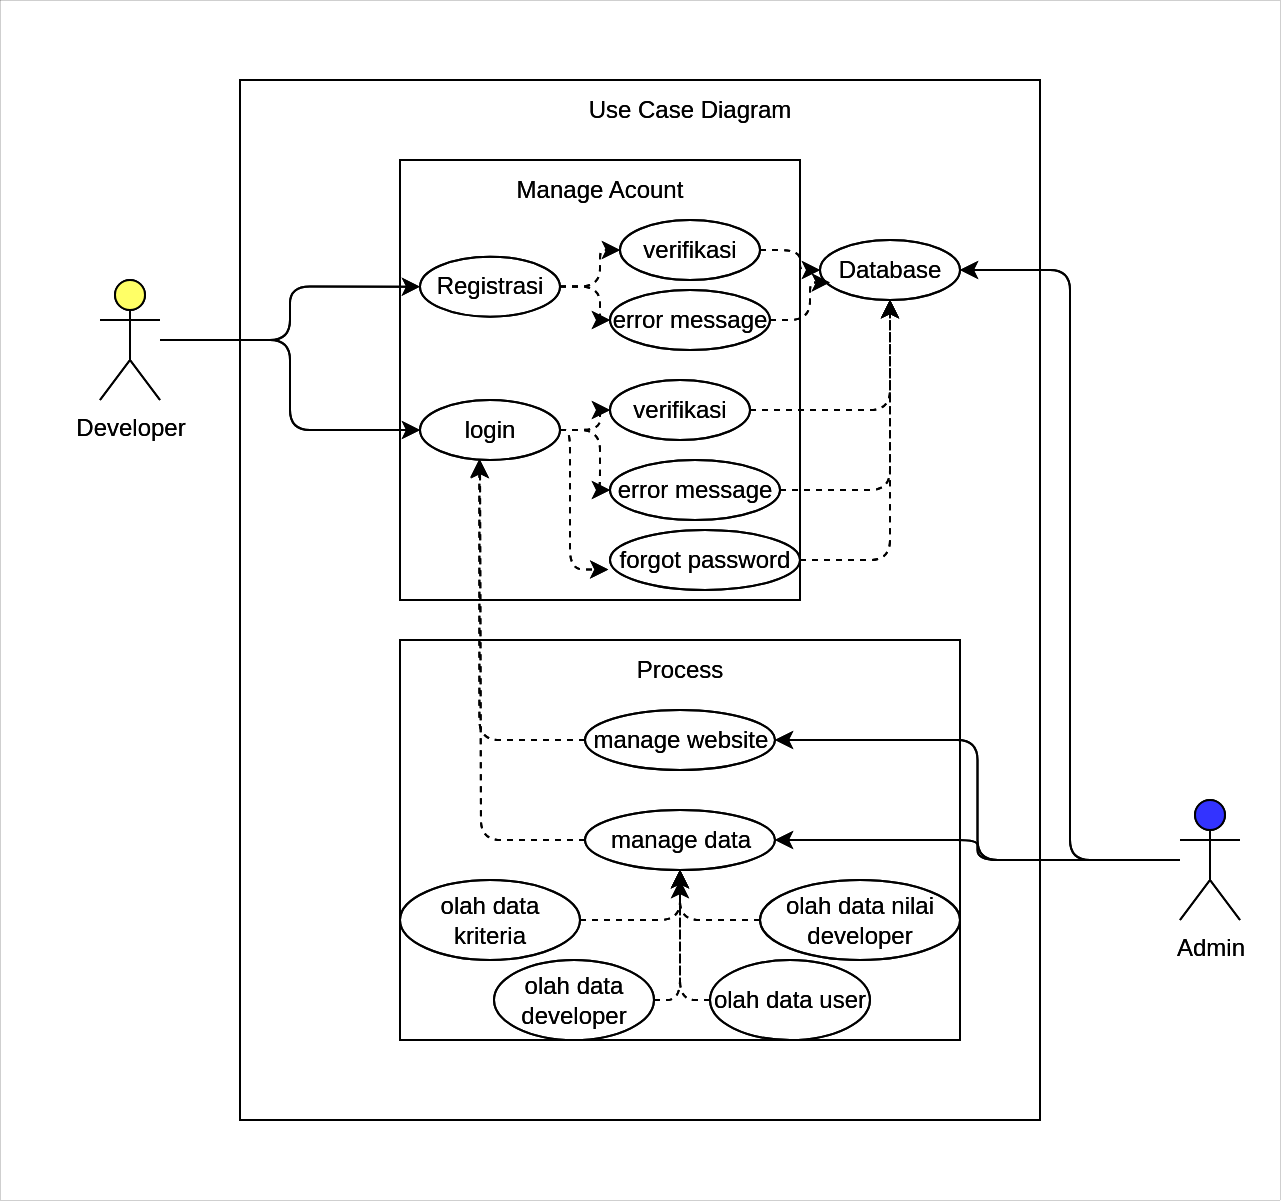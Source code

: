 <mxfile version="15.5.9" type="device"><diagram id="W-gY0tECGD8laoMd1Hsi" name="Page-1"><mxGraphModel dx="1038" dy="513" grid="1" gridSize="10" guides="1" tooltips="1" connect="1" arrows="1" fold="1" page="1" pageScale="1" pageWidth="850" pageHeight="1100" math="0" shadow="0"><root><mxCell id="0"/><mxCell id="1" parent="0"/><mxCell id="PV979I8OCOSR9pc5ZpjE-52" style="edgeStyle=orthogonalEdgeStyle;rounded=1;orthogonalLoop=1;jettySize=auto;html=1;entryX=0;entryY=0.5;entryDx=0;entryDy=0;strokeWidth=1;" parent="1" source="PV979I8OCOSR9pc5ZpjE-1" target="PV979I8OCOSR9pc5ZpjE-10" edge="1"><mxGeometry relative="1" as="geometry"/></mxCell><mxCell id="PV979I8OCOSR9pc5ZpjE-53" style="edgeStyle=orthogonalEdgeStyle;rounded=1;orthogonalLoop=1;jettySize=auto;html=1;entryX=0;entryY=0.5;entryDx=0;entryDy=0;strokeWidth=1;" parent="1" source="PV979I8OCOSR9pc5ZpjE-1" target="PV979I8OCOSR9pc5ZpjE-23" edge="1"><mxGeometry relative="1" as="geometry"/></mxCell><mxCell id="PV979I8OCOSR9pc5ZpjE-1" value="Developer&lt;br&gt;" style="shape=umlActor;verticalLabelPosition=bottom;verticalAlign=top;html=1;outlineConnect=0;fillColor=#FFFF66;" parent="1" vertex="1"><mxGeometry x="130" y="260" width="30" height="60" as="geometry"/></mxCell><mxCell id="PV979I8OCOSR9pc5ZpjE-44" style="edgeStyle=orthogonalEdgeStyle;rounded=1;orthogonalLoop=1;jettySize=auto;html=1;entryX=1;entryY=0.5;entryDx=0;entryDy=0;strokeWidth=1;" parent="1" source="PV979I8OCOSR9pc5ZpjE-4" target="PV979I8OCOSR9pc5ZpjE-14" edge="1"><mxGeometry relative="1" as="geometry"/></mxCell><mxCell id="PV979I8OCOSR9pc5ZpjE-55" style="edgeStyle=orthogonalEdgeStyle;rounded=1;orthogonalLoop=1;jettySize=auto;html=1;entryX=1;entryY=0.5;entryDx=0;entryDy=0;strokeWidth=1;" parent="1" source="PV979I8OCOSR9pc5ZpjE-4" target="PV979I8OCOSR9pc5ZpjE-47" edge="1"><mxGeometry relative="1" as="geometry"/></mxCell><mxCell id="PV979I8OCOSR9pc5ZpjE-56" style="edgeStyle=orthogonalEdgeStyle;rounded=1;orthogonalLoop=1;jettySize=auto;html=1;entryX=1;entryY=0.5;entryDx=0;entryDy=0;strokeWidth=1;" parent="1" source="PV979I8OCOSR9pc5ZpjE-4" target="PV979I8OCOSR9pc5ZpjE-49" edge="1"><mxGeometry relative="1" as="geometry"/></mxCell><mxCell id="PV979I8OCOSR9pc5ZpjE-4" value="Admin&lt;br&gt;" style="shape=umlActor;verticalLabelPosition=bottom;verticalAlign=top;html=1;outlineConnect=0;fillColor=#3333FF;" parent="1" vertex="1"><mxGeometry x="670" y="520" width="30" height="60" as="geometry"/></mxCell><mxCell id="PV979I8OCOSR9pc5ZpjE-5" value="" style="rounded=0;whiteSpace=wrap;html=1;fillColor=none;" parent="1" vertex="1"><mxGeometry x="200" y="160" width="400" height="520" as="geometry"/></mxCell><mxCell id="PV979I8OCOSR9pc5ZpjE-6" value="" style="rounded=0;whiteSpace=wrap;html=1;labelBackgroundColor=#E1D5E7;fillColor=none;" parent="1" vertex="1"><mxGeometry x="280" y="200" width="200" height="220" as="geometry"/></mxCell><mxCell id="PV979I8OCOSR9pc5ZpjE-8" value="Manage Acount" style="text;html=1;strokeColor=none;fillColor=none;align=center;verticalAlign=middle;whiteSpace=wrap;rounded=0;labelBackgroundColor=none;" parent="1" vertex="1"><mxGeometry x="325" y="200" width="110" height="30" as="geometry"/></mxCell><mxCell id="PV979I8OCOSR9pc5ZpjE-9" value="Use Case Diagram" style="text;html=1;strokeColor=none;fillColor=none;align=center;verticalAlign=middle;whiteSpace=wrap;rounded=0;labelBackgroundColor=none;" parent="1" vertex="1"><mxGeometry x="370" y="160" width="110" height="30" as="geometry"/></mxCell><mxCell id="PV979I8OCOSR9pc5ZpjE-32" style="edgeStyle=orthogonalEdgeStyle;rounded=1;orthogonalLoop=1;jettySize=auto;html=1;entryX=0;entryY=0.5;entryDx=0;entryDy=0;dashed=1;strokeWidth=1;" parent="1" source="PV979I8OCOSR9pc5ZpjE-10" target="PV979I8OCOSR9pc5ZpjE-12" edge="1"><mxGeometry relative="1" as="geometry"/></mxCell><mxCell id="PV979I8OCOSR9pc5ZpjE-33" style="edgeStyle=orthogonalEdgeStyle;rounded=1;orthogonalLoop=1;jettySize=auto;html=1;entryX=0;entryY=0.5;entryDx=0;entryDy=0;dashed=1;strokeWidth=1;" parent="1" source="PV979I8OCOSR9pc5ZpjE-10" target="PV979I8OCOSR9pc5ZpjE-27" edge="1"><mxGeometry relative="1" as="geometry"/></mxCell><mxCell id="PV979I8OCOSR9pc5ZpjE-10" value="Registrasi" style="ellipse;whiteSpace=wrap;html=1;labelBackgroundColor=none;fillColor=none;" parent="1" vertex="1"><mxGeometry x="290" y="248.34" width="70" height="30" as="geometry"/></mxCell><mxCell id="PV979I8OCOSR9pc5ZpjE-31" style="edgeStyle=orthogonalEdgeStyle;rounded=1;orthogonalLoop=1;jettySize=auto;html=1;dashed=1;strokeWidth=1;" parent="1" source="PV979I8OCOSR9pc5ZpjE-12" target="PV979I8OCOSR9pc5ZpjE-14" edge="1"><mxGeometry relative="1" as="geometry"/></mxCell><mxCell id="PV979I8OCOSR9pc5ZpjE-12" value="verifikasi" style="ellipse;whiteSpace=wrap;html=1;labelBackgroundColor=none;fillColor=none;" parent="1" vertex="1"><mxGeometry x="390" y="230" width="70" height="30" as="geometry"/></mxCell><mxCell id="PV979I8OCOSR9pc5ZpjE-14" value="Database" style="ellipse;whiteSpace=wrap;html=1;labelBackgroundColor=none;fillColor=none;" parent="1" vertex="1"><mxGeometry x="490" y="240" width="70" height="30" as="geometry"/></mxCell><mxCell id="PV979I8OCOSR9pc5ZpjE-37" style="edgeStyle=orthogonalEdgeStyle;rounded=1;orthogonalLoop=1;jettySize=auto;html=1;dashed=1;strokeWidth=1;" parent="1" source="PV979I8OCOSR9pc5ZpjE-23" target="PV979I8OCOSR9pc5ZpjE-24" edge="1"><mxGeometry relative="1" as="geometry"/></mxCell><mxCell id="PV979I8OCOSR9pc5ZpjE-38" style="edgeStyle=orthogonalEdgeStyle;rounded=1;orthogonalLoop=1;jettySize=auto;html=1;dashed=1;strokeWidth=1;" parent="1" source="PV979I8OCOSR9pc5ZpjE-23" target="PV979I8OCOSR9pc5ZpjE-34" edge="1"><mxGeometry relative="1" as="geometry"/></mxCell><mxCell id="PV979I8OCOSR9pc5ZpjE-39" style="edgeStyle=orthogonalEdgeStyle;rounded=1;orthogonalLoop=1;jettySize=auto;html=1;entryX=-0.009;entryY=0.658;entryDx=0;entryDy=0;entryPerimeter=0;dashed=1;strokeWidth=1;" parent="1" source="PV979I8OCOSR9pc5ZpjE-23" target="PV979I8OCOSR9pc5ZpjE-35" edge="1"><mxGeometry relative="1" as="geometry"><Array as="points"><mxPoint x="365" y="335"/><mxPoint x="365" y="405"/></Array></mxGeometry></mxCell><mxCell id="PV979I8OCOSR9pc5ZpjE-23" value="login" style="ellipse;whiteSpace=wrap;html=1;labelBackgroundColor=none;fillColor=none;" parent="1" vertex="1"><mxGeometry x="290" y="320" width="70" height="30" as="geometry"/></mxCell><mxCell id="PV979I8OCOSR9pc5ZpjE-40" style="edgeStyle=orthogonalEdgeStyle;rounded=1;orthogonalLoop=1;jettySize=auto;html=1;dashed=1;strokeWidth=1;" parent="1" source="PV979I8OCOSR9pc5ZpjE-24" target="PV979I8OCOSR9pc5ZpjE-14" edge="1"><mxGeometry relative="1" as="geometry"/></mxCell><mxCell id="PV979I8OCOSR9pc5ZpjE-24" value="verifikasi" style="ellipse;whiteSpace=wrap;html=1;labelBackgroundColor=none;fillColor=none;" parent="1" vertex="1"><mxGeometry x="385" y="310" width="70" height="30" as="geometry"/></mxCell><mxCell id="PV979I8OCOSR9pc5ZpjE-30" style="edgeStyle=orthogonalEdgeStyle;rounded=1;orthogonalLoop=1;jettySize=auto;html=1;entryX=0.071;entryY=0.707;entryDx=0;entryDy=0;entryPerimeter=0;dashed=1;" parent="1" source="PV979I8OCOSR9pc5ZpjE-27" target="PV979I8OCOSR9pc5ZpjE-14" edge="1"><mxGeometry relative="1" as="geometry"/></mxCell><mxCell id="PV979I8OCOSR9pc5ZpjE-27" value="error message" style="ellipse;whiteSpace=wrap;html=1;labelBackgroundColor=none;fillColor=none;" parent="1" vertex="1"><mxGeometry x="385" y="265" width="80" height="30" as="geometry"/></mxCell><mxCell id="PV979I8OCOSR9pc5ZpjE-41" style="edgeStyle=orthogonalEdgeStyle;rounded=1;orthogonalLoop=1;jettySize=auto;html=1;entryX=0.5;entryY=1;entryDx=0;entryDy=0;dashed=1;strokeWidth=1;" parent="1" source="PV979I8OCOSR9pc5ZpjE-34" target="PV979I8OCOSR9pc5ZpjE-14" edge="1"><mxGeometry relative="1" as="geometry"/></mxCell><mxCell id="PV979I8OCOSR9pc5ZpjE-34" value="error message" style="ellipse;whiteSpace=wrap;html=1;labelBackgroundColor=none;fillColor=none;" parent="1" vertex="1"><mxGeometry x="385" y="350" width="85" height="30" as="geometry"/></mxCell><mxCell id="PV979I8OCOSR9pc5ZpjE-42" style="edgeStyle=orthogonalEdgeStyle;rounded=1;orthogonalLoop=1;jettySize=auto;html=1;entryX=0.5;entryY=1;entryDx=0;entryDy=0;dashed=1;strokeWidth=1;" parent="1" source="PV979I8OCOSR9pc5ZpjE-35" target="PV979I8OCOSR9pc5ZpjE-14" edge="1"><mxGeometry relative="1" as="geometry"/></mxCell><mxCell id="PV979I8OCOSR9pc5ZpjE-35" value="forgot password" style="ellipse;whiteSpace=wrap;html=1;labelBackgroundColor=none;fillColor=none;" parent="1" vertex="1"><mxGeometry x="385" y="385" width="95" height="30" as="geometry"/></mxCell><mxCell id="PV979I8OCOSR9pc5ZpjE-45" value="" style="rounded=0;whiteSpace=wrap;html=1;labelBackgroundColor=none;fillColor=none;" parent="1" vertex="1"><mxGeometry x="280" y="440" width="280" height="200" as="geometry"/></mxCell><mxCell id="PV979I8OCOSR9pc5ZpjE-46" value="Process" style="text;html=1;strokeColor=none;fillColor=none;align=center;verticalAlign=middle;whiteSpace=wrap;rounded=0;labelBackgroundColor=none;" parent="1" vertex="1"><mxGeometry x="365" y="440" width="110" height="30" as="geometry"/></mxCell><mxCell id="PV979I8OCOSR9pc5ZpjE-66" style="edgeStyle=orthogonalEdgeStyle;rounded=1;orthogonalLoop=1;jettySize=auto;html=1;entryX=0.424;entryY=0.989;entryDx=0;entryDy=0;entryPerimeter=0;dashed=1;strokeWidth=1;" parent="1" source="PV979I8OCOSR9pc5ZpjE-47" target="PV979I8OCOSR9pc5ZpjE-23" edge="1"><mxGeometry relative="1" as="geometry"/></mxCell><mxCell id="PV979I8OCOSR9pc5ZpjE-47" value="manage website" style="ellipse;whiteSpace=wrap;html=1;labelBackgroundColor=none;fillColor=none;" parent="1" vertex="1"><mxGeometry x="372.5" y="475" width="95" height="30" as="geometry"/></mxCell><mxCell id="PV979I8OCOSR9pc5ZpjE-67" style="edgeStyle=orthogonalEdgeStyle;rounded=1;orthogonalLoop=1;jettySize=auto;html=1;dashed=1;strokeWidth=1;" parent="1" source="PV979I8OCOSR9pc5ZpjE-49" edge="1"><mxGeometry relative="1" as="geometry"><mxPoint x="320" y="350" as="targetPoint"/></mxGeometry></mxCell><mxCell id="PV979I8OCOSR9pc5ZpjE-49" value="manage data" style="ellipse;whiteSpace=wrap;html=1;labelBackgroundColor=none;fillColor=none;" parent="1" vertex="1"><mxGeometry x="372.5" y="525" width="95" height="30" as="geometry"/></mxCell><mxCell id="PV979I8OCOSR9pc5ZpjE-60" style="edgeStyle=orthogonalEdgeStyle;rounded=1;orthogonalLoop=1;jettySize=auto;html=1;dashed=1;strokeWidth=1;" parent="1" source="PV979I8OCOSR9pc5ZpjE-50" target="PV979I8OCOSR9pc5ZpjE-49" edge="1"><mxGeometry relative="1" as="geometry"/></mxCell><mxCell id="PV979I8OCOSR9pc5ZpjE-50" value="olah data kriteria" style="ellipse;whiteSpace=wrap;html=1;labelBackgroundColor=none;fillColor=none;" parent="1" vertex="1"><mxGeometry x="280" y="560" width="90" height="40" as="geometry"/></mxCell><mxCell id="PV979I8OCOSR9pc5ZpjE-65" style="edgeStyle=orthogonalEdgeStyle;rounded=1;orthogonalLoop=1;jettySize=auto;html=1;dashed=1;strokeWidth=1;" parent="1" source="PV979I8OCOSR9pc5ZpjE-51" edge="1"><mxGeometry relative="1" as="geometry"><mxPoint x="420" y="560" as="targetPoint"/><Array as="points"><mxPoint x="420" y="620"/></Array></mxGeometry></mxCell><mxCell id="PV979I8OCOSR9pc5ZpjE-51" value="olah data developer" style="ellipse;whiteSpace=wrap;html=1;labelBackgroundColor=none;fillColor=none;" parent="1" vertex="1"><mxGeometry x="327" y="600" width="80" height="40" as="geometry"/></mxCell><mxCell id="PV979I8OCOSR9pc5ZpjE-64" style="edgeStyle=orthogonalEdgeStyle;rounded=1;orthogonalLoop=1;jettySize=auto;html=1;entryX=0.5;entryY=1;entryDx=0;entryDy=0;dashed=1;strokeWidth=1;" parent="1" source="PV979I8OCOSR9pc5ZpjE-57" target="PV979I8OCOSR9pc5ZpjE-49" edge="1"><mxGeometry relative="1" as="geometry"><Array as="points"><mxPoint x="420" y="620"/></Array></mxGeometry></mxCell><mxCell id="PV979I8OCOSR9pc5ZpjE-57" value="olah data user" style="ellipse;whiteSpace=wrap;html=1;labelBackgroundColor=none;fillColor=none;" parent="1" vertex="1"><mxGeometry x="435" y="600" width="80" height="40" as="geometry"/></mxCell><mxCell id="PV979I8OCOSR9pc5ZpjE-63" style="edgeStyle=orthogonalEdgeStyle;rounded=1;orthogonalLoop=1;jettySize=auto;html=1;entryX=0.5;entryY=1;entryDx=0;entryDy=0;dashed=1;strokeWidth=1;" parent="1" source="PV979I8OCOSR9pc5ZpjE-58" target="PV979I8OCOSR9pc5ZpjE-49" edge="1"><mxGeometry relative="1" as="geometry"><Array as="points"><mxPoint x="420" y="580"/></Array></mxGeometry></mxCell><mxCell id="PV979I8OCOSR9pc5ZpjE-58" value="olah data nilai developer" style="ellipse;whiteSpace=wrap;html=1;labelBackgroundColor=none;fillColor=none;" parent="1" vertex="1"><mxGeometry x="460" y="560" width="100" height="40" as="geometry"/></mxCell><mxCell id="PV979I8OCOSR9pc5ZpjE-70" value="" style="rounded=0;whiteSpace=wrap;html=1;labelBackgroundColor=none;fillColor=none;strokeWidth=0;" parent="1" vertex="1"><mxGeometry x="80" y="120" width="640" height="600" as="geometry"/></mxCell><mxCell id="PV979I8OCOSR9pc5ZpjE-71" style="edgeStyle=orthogonalEdgeStyle;rounded=1;orthogonalLoop=1;jettySize=auto;html=1;entryX=0;entryY=0.5;entryDx=0;entryDy=0;strokeWidth=1;" parent="1" source="PV979I8OCOSR9pc5ZpjE-73" target="PV979I8OCOSR9pc5ZpjE-84" edge="1"><mxGeometry relative="1" as="geometry"/></mxCell><mxCell id="PV979I8OCOSR9pc5ZpjE-72" style="edgeStyle=orthogonalEdgeStyle;rounded=1;orthogonalLoop=1;jettySize=auto;html=1;entryX=0;entryY=0.5;entryDx=0;entryDy=0;strokeWidth=1;" parent="1" source="PV979I8OCOSR9pc5ZpjE-73" target="PV979I8OCOSR9pc5ZpjE-91" edge="1"><mxGeometry relative="1" as="geometry"/></mxCell><mxCell id="PV979I8OCOSR9pc5ZpjE-73" value="Developer&lt;br&gt;" style="shape=umlActor;verticalLabelPosition=bottom;verticalAlign=top;html=1;outlineConnect=0;fillColor=#FFFF66;" parent="1" vertex="1"><mxGeometry x="130" y="260" width="30" height="60" as="geometry"/></mxCell><mxCell id="PV979I8OCOSR9pc5ZpjE-74" style="edgeStyle=orthogonalEdgeStyle;rounded=1;orthogonalLoop=1;jettySize=auto;html=1;entryX=1;entryY=0.5;entryDx=0;entryDy=0;strokeWidth=1;" parent="1" source="PV979I8OCOSR9pc5ZpjE-77" target="PV979I8OCOSR9pc5ZpjE-87" edge="1"><mxGeometry relative="1" as="geometry"/></mxCell><mxCell id="PV979I8OCOSR9pc5ZpjE-75" style="edgeStyle=orthogonalEdgeStyle;rounded=1;orthogonalLoop=1;jettySize=auto;html=1;entryX=1;entryY=0.5;entryDx=0;entryDy=0;strokeWidth=1;" parent="1" source="PV979I8OCOSR9pc5ZpjE-77" target="PV979I8OCOSR9pc5ZpjE-103" edge="1"><mxGeometry relative="1" as="geometry"/></mxCell><mxCell id="PV979I8OCOSR9pc5ZpjE-76" style="edgeStyle=orthogonalEdgeStyle;rounded=1;orthogonalLoop=1;jettySize=auto;html=1;entryX=1;entryY=0.5;entryDx=0;entryDy=0;strokeWidth=1;" parent="1" source="PV979I8OCOSR9pc5ZpjE-77" target="PV979I8OCOSR9pc5ZpjE-105" edge="1"><mxGeometry relative="1" as="geometry"/></mxCell><mxCell id="PV979I8OCOSR9pc5ZpjE-77" value="Admin&lt;br&gt;" style="shape=umlActor;verticalLabelPosition=bottom;verticalAlign=top;html=1;outlineConnect=0;fillColor=#3333FF;" parent="1" vertex="1"><mxGeometry x="670" y="520" width="30" height="60" as="geometry"/></mxCell><mxCell id="PV979I8OCOSR9pc5ZpjE-78" value="" style="rounded=0;whiteSpace=wrap;html=1;fillColor=none;" parent="1" vertex="1"><mxGeometry x="200" y="160" width="400" height="520" as="geometry"/></mxCell><mxCell id="PV979I8OCOSR9pc5ZpjE-79" value="" style="rounded=0;whiteSpace=wrap;html=1;labelBackgroundColor=#E1D5E7;fillColor=none;" parent="1" vertex="1"><mxGeometry x="280" y="200" width="200" height="220" as="geometry"/></mxCell><mxCell id="PV979I8OCOSR9pc5ZpjE-80" value="Manage Acount" style="text;html=1;strokeColor=none;fillColor=none;align=center;verticalAlign=middle;whiteSpace=wrap;rounded=0;labelBackgroundColor=none;" parent="1" vertex="1"><mxGeometry x="325" y="200" width="110" height="30" as="geometry"/></mxCell><mxCell id="PV979I8OCOSR9pc5ZpjE-81" value="Use Case Diagram" style="text;html=1;strokeColor=none;fillColor=none;align=center;verticalAlign=middle;whiteSpace=wrap;rounded=0;labelBackgroundColor=none;" parent="1" vertex="1"><mxGeometry x="370" y="160" width="110" height="30" as="geometry"/></mxCell><mxCell id="PV979I8OCOSR9pc5ZpjE-82" style="edgeStyle=orthogonalEdgeStyle;rounded=1;orthogonalLoop=1;jettySize=auto;html=1;entryX=0;entryY=0.5;entryDx=0;entryDy=0;dashed=1;strokeWidth=1;" parent="1" source="PV979I8OCOSR9pc5ZpjE-84" target="PV979I8OCOSR9pc5ZpjE-86" edge="1"><mxGeometry relative="1" as="geometry"/></mxCell><mxCell id="PV979I8OCOSR9pc5ZpjE-83" style="edgeStyle=orthogonalEdgeStyle;rounded=1;orthogonalLoop=1;jettySize=auto;html=1;entryX=0;entryY=0.5;entryDx=0;entryDy=0;dashed=1;strokeWidth=1;" parent="1" source="PV979I8OCOSR9pc5ZpjE-84" target="PV979I8OCOSR9pc5ZpjE-95" edge="1"><mxGeometry relative="1" as="geometry"/></mxCell><mxCell id="PV979I8OCOSR9pc5ZpjE-84" value="Registrasi" style="ellipse;whiteSpace=wrap;html=1;labelBackgroundColor=none;fillColor=none;" parent="1" vertex="1"><mxGeometry x="290" y="248.34" width="70" height="30" as="geometry"/></mxCell><mxCell id="PV979I8OCOSR9pc5ZpjE-85" style="edgeStyle=orthogonalEdgeStyle;rounded=1;orthogonalLoop=1;jettySize=auto;html=1;dashed=1;strokeWidth=1;" parent="1" source="PV979I8OCOSR9pc5ZpjE-86" target="PV979I8OCOSR9pc5ZpjE-87" edge="1"><mxGeometry relative="1" as="geometry"/></mxCell><mxCell id="PV979I8OCOSR9pc5ZpjE-86" value="verifikasi" style="ellipse;whiteSpace=wrap;html=1;labelBackgroundColor=none;fillColor=none;" parent="1" vertex="1"><mxGeometry x="390" y="230" width="70" height="30" as="geometry"/></mxCell><mxCell id="PV979I8OCOSR9pc5ZpjE-87" value="Database" style="ellipse;whiteSpace=wrap;html=1;labelBackgroundColor=none;fillColor=none;" parent="1" vertex="1"><mxGeometry x="490" y="240" width="70" height="30" as="geometry"/></mxCell><mxCell id="PV979I8OCOSR9pc5ZpjE-88" style="edgeStyle=orthogonalEdgeStyle;rounded=1;orthogonalLoop=1;jettySize=auto;html=1;dashed=1;strokeWidth=1;" parent="1" source="PV979I8OCOSR9pc5ZpjE-91" target="PV979I8OCOSR9pc5ZpjE-93" edge="1"><mxGeometry relative="1" as="geometry"/></mxCell><mxCell id="PV979I8OCOSR9pc5ZpjE-89" style="edgeStyle=orthogonalEdgeStyle;rounded=1;orthogonalLoop=1;jettySize=auto;html=1;dashed=1;strokeWidth=1;" parent="1" source="PV979I8OCOSR9pc5ZpjE-91" target="PV979I8OCOSR9pc5ZpjE-97" edge="1"><mxGeometry relative="1" as="geometry"/></mxCell><mxCell id="PV979I8OCOSR9pc5ZpjE-90" style="edgeStyle=orthogonalEdgeStyle;rounded=1;orthogonalLoop=1;jettySize=auto;html=1;entryX=-0.009;entryY=0.658;entryDx=0;entryDy=0;entryPerimeter=0;dashed=1;strokeWidth=1;" parent="1" source="PV979I8OCOSR9pc5ZpjE-91" target="PV979I8OCOSR9pc5ZpjE-99" edge="1"><mxGeometry relative="1" as="geometry"><Array as="points"><mxPoint x="365" y="335"/><mxPoint x="365" y="405"/></Array></mxGeometry></mxCell><mxCell id="PV979I8OCOSR9pc5ZpjE-91" value="login" style="ellipse;whiteSpace=wrap;html=1;labelBackgroundColor=none;fillColor=none;" parent="1" vertex="1"><mxGeometry x="290" y="320" width="70" height="30" as="geometry"/></mxCell><mxCell id="PV979I8OCOSR9pc5ZpjE-92" style="edgeStyle=orthogonalEdgeStyle;rounded=1;orthogonalLoop=1;jettySize=auto;html=1;dashed=1;strokeWidth=1;" parent="1" source="PV979I8OCOSR9pc5ZpjE-93" target="PV979I8OCOSR9pc5ZpjE-87" edge="1"><mxGeometry relative="1" as="geometry"/></mxCell><mxCell id="PV979I8OCOSR9pc5ZpjE-93" value="verifikasi" style="ellipse;whiteSpace=wrap;html=1;labelBackgroundColor=none;fillColor=none;" parent="1" vertex="1"><mxGeometry x="385" y="310" width="70" height="30" as="geometry"/></mxCell><mxCell id="PV979I8OCOSR9pc5ZpjE-94" style="edgeStyle=orthogonalEdgeStyle;rounded=1;orthogonalLoop=1;jettySize=auto;html=1;entryX=0.071;entryY=0.707;entryDx=0;entryDy=0;entryPerimeter=0;dashed=1;" parent="1" source="PV979I8OCOSR9pc5ZpjE-95" target="PV979I8OCOSR9pc5ZpjE-87" edge="1"><mxGeometry relative="1" as="geometry"/></mxCell><mxCell id="PV979I8OCOSR9pc5ZpjE-95" value="error message" style="ellipse;whiteSpace=wrap;html=1;labelBackgroundColor=none;fillColor=none;" parent="1" vertex="1"><mxGeometry x="385" y="265" width="80" height="30" as="geometry"/></mxCell><mxCell id="PV979I8OCOSR9pc5ZpjE-96" style="edgeStyle=orthogonalEdgeStyle;rounded=1;orthogonalLoop=1;jettySize=auto;html=1;entryX=0.5;entryY=1;entryDx=0;entryDy=0;dashed=1;strokeWidth=1;" parent="1" source="PV979I8OCOSR9pc5ZpjE-97" target="PV979I8OCOSR9pc5ZpjE-87" edge="1"><mxGeometry relative="1" as="geometry"/></mxCell><mxCell id="PV979I8OCOSR9pc5ZpjE-97" value="error message" style="ellipse;whiteSpace=wrap;html=1;labelBackgroundColor=none;fillColor=none;" parent="1" vertex="1"><mxGeometry x="385" y="350" width="85" height="30" as="geometry"/></mxCell><mxCell id="PV979I8OCOSR9pc5ZpjE-98" style="edgeStyle=orthogonalEdgeStyle;rounded=1;orthogonalLoop=1;jettySize=auto;html=1;entryX=0.5;entryY=1;entryDx=0;entryDy=0;dashed=1;strokeWidth=1;" parent="1" source="PV979I8OCOSR9pc5ZpjE-99" target="PV979I8OCOSR9pc5ZpjE-87" edge="1"><mxGeometry relative="1" as="geometry"/></mxCell><mxCell id="PV979I8OCOSR9pc5ZpjE-99" value="forgot password" style="ellipse;whiteSpace=wrap;html=1;labelBackgroundColor=none;fillColor=none;" parent="1" vertex="1"><mxGeometry x="385" y="385" width="95" height="30" as="geometry"/></mxCell><mxCell id="PV979I8OCOSR9pc5ZpjE-100" value="" style="rounded=0;whiteSpace=wrap;html=1;labelBackgroundColor=none;fillColor=none;" parent="1" vertex="1"><mxGeometry x="280" y="440" width="280" height="200" as="geometry"/></mxCell><mxCell id="PV979I8OCOSR9pc5ZpjE-101" value="Process" style="text;html=1;strokeColor=none;fillColor=none;align=center;verticalAlign=middle;whiteSpace=wrap;rounded=0;labelBackgroundColor=none;" parent="1" vertex="1"><mxGeometry x="365" y="440" width="110" height="30" as="geometry"/></mxCell><mxCell id="PV979I8OCOSR9pc5ZpjE-102" style="edgeStyle=orthogonalEdgeStyle;rounded=1;orthogonalLoop=1;jettySize=auto;html=1;entryX=0.424;entryY=0.989;entryDx=0;entryDy=0;entryPerimeter=0;dashed=1;strokeWidth=1;" parent="1" source="PV979I8OCOSR9pc5ZpjE-103" target="PV979I8OCOSR9pc5ZpjE-91" edge="1"><mxGeometry relative="1" as="geometry"/></mxCell><mxCell id="PV979I8OCOSR9pc5ZpjE-103" value="manage website" style="ellipse;whiteSpace=wrap;html=1;labelBackgroundColor=none;fillColor=none;" parent="1" vertex="1"><mxGeometry x="372.5" y="475" width="95" height="30" as="geometry"/></mxCell><mxCell id="PV979I8OCOSR9pc5ZpjE-104" style="edgeStyle=orthogonalEdgeStyle;rounded=1;orthogonalLoop=1;jettySize=auto;html=1;dashed=1;strokeWidth=1;" parent="1" source="PV979I8OCOSR9pc5ZpjE-105" edge="1"><mxGeometry relative="1" as="geometry"><mxPoint x="320" y="350" as="targetPoint"/></mxGeometry></mxCell><mxCell id="PV979I8OCOSR9pc5ZpjE-105" value="manage data" style="ellipse;whiteSpace=wrap;html=1;labelBackgroundColor=none;fillColor=none;" parent="1" vertex="1"><mxGeometry x="372.5" y="525" width="95" height="30" as="geometry"/></mxCell><mxCell id="PV979I8OCOSR9pc5ZpjE-106" style="edgeStyle=orthogonalEdgeStyle;rounded=1;orthogonalLoop=1;jettySize=auto;html=1;dashed=1;strokeWidth=1;" parent="1" source="PV979I8OCOSR9pc5ZpjE-107" target="PV979I8OCOSR9pc5ZpjE-105" edge="1"><mxGeometry relative="1" as="geometry"/></mxCell><mxCell id="PV979I8OCOSR9pc5ZpjE-107" value="olah data kriteria" style="ellipse;whiteSpace=wrap;html=1;labelBackgroundColor=none;fillColor=none;" parent="1" vertex="1"><mxGeometry x="280" y="560" width="90" height="40" as="geometry"/></mxCell><mxCell id="PV979I8OCOSR9pc5ZpjE-108" style="edgeStyle=orthogonalEdgeStyle;rounded=1;orthogonalLoop=1;jettySize=auto;html=1;dashed=1;strokeWidth=1;" parent="1" source="PV979I8OCOSR9pc5ZpjE-109" edge="1"><mxGeometry relative="1" as="geometry"><mxPoint x="420" y="560" as="targetPoint"/><Array as="points"><mxPoint x="420" y="620"/></Array></mxGeometry></mxCell><mxCell id="PV979I8OCOSR9pc5ZpjE-109" value="olah data developer" style="ellipse;whiteSpace=wrap;html=1;labelBackgroundColor=none;fillColor=none;" parent="1" vertex="1"><mxGeometry x="327" y="600" width="80" height="40" as="geometry"/></mxCell><mxCell id="PV979I8OCOSR9pc5ZpjE-110" style="edgeStyle=orthogonalEdgeStyle;rounded=1;orthogonalLoop=1;jettySize=auto;html=1;entryX=0.5;entryY=1;entryDx=0;entryDy=0;dashed=1;strokeWidth=1;" parent="1" source="PV979I8OCOSR9pc5ZpjE-111" target="PV979I8OCOSR9pc5ZpjE-105" edge="1"><mxGeometry relative="1" as="geometry"><Array as="points"><mxPoint x="420" y="620"/></Array></mxGeometry></mxCell><mxCell id="PV979I8OCOSR9pc5ZpjE-111" value="olah data user" style="ellipse;whiteSpace=wrap;html=1;labelBackgroundColor=none;fillColor=none;" parent="1" vertex="1"><mxGeometry x="435" y="600" width="80" height="40" as="geometry"/></mxCell><mxCell id="PV979I8OCOSR9pc5ZpjE-112" style="edgeStyle=orthogonalEdgeStyle;rounded=1;orthogonalLoop=1;jettySize=auto;html=1;entryX=0.5;entryY=1;entryDx=0;entryDy=0;dashed=1;strokeWidth=1;" parent="1" source="PV979I8OCOSR9pc5ZpjE-113" target="PV979I8OCOSR9pc5ZpjE-105" edge="1"><mxGeometry relative="1" as="geometry"><Array as="points"><mxPoint x="420" y="580"/></Array></mxGeometry></mxCell><mxCell id="PV979I8OCOSR9pc5ZpjE-113" value="olah data nilai developer" style="ellipse;whiteSpace=wrap;html=1;labelBackgroundColor=none;fillColor=none;" parent="1" vertex="1"><mxGeometry x="460" y="560" width="100" height="40" as="geometry"/></mxCell><mxCell id="PV979I8OCOSR9pc5ZpjE-114" value="" style="rounded=0;whiteSpace=wrap;html=1;labelBackgroundColor=none;fillColor=none;strokeWidth=0;" parent="1" vertex="1"><mxGeometry x="80" y="120" width="640" height="600" as="geometry"/></mxCell></root></mxGraphModel></diagram></mxfile>
